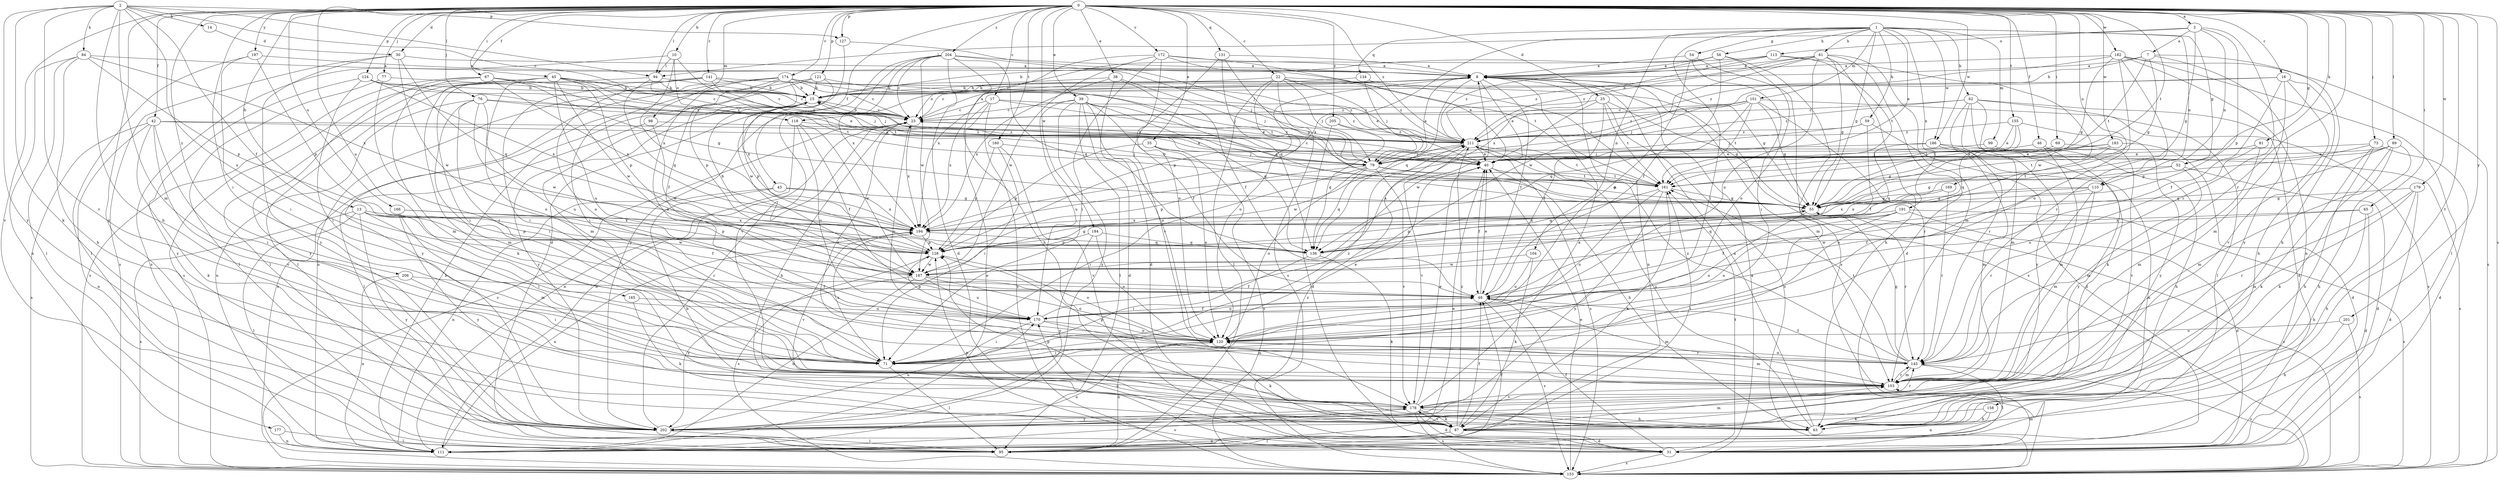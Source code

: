 strict digraph  {
0;
1;
2;
3;
7;
8;
10;
13;
14;
15;
16;
17;
22;
23;
25;
30;
31;
35;
38;
39;
40;
42;
43;
45;
46;
48;
52;
54;
55;
56;
59;
61;
62;
63;
65;
67;
69;
71;
73;
76;
77;
79;
81;
84;
87;
89;
94;
95;
98;
99;
101;
103;
104;
110;
111;
113;
118;
120;
121;
124;
127;
128;
131;
134;
136;
141;
145;
153;
155;
158;
160;
161;
165;
166;
169;
170;
172;
174;
177;
178;
179;
182;
183;
184;
186;
187;
191;
194;
197;
201;
202;
204;
205;
206;
211;
0 -> 3  [label=a];
0 -> 10  [label=b];
0 -> 13  [label=b];
0 -> 16  [label=c];
0 -> 17  [label=c];
0 -> 22  [label=c];
0 -> 25  [label=d];
0 -> 30  [label=d];
0 -> 35  [label=e];
0 -> 38  [label=e];
0 -> 39  [label=e];
0 -> 42  [label=f];
0 -> 43  [label=f];
0 -> 45  [label=f];
0 -> 46  [label=f];
0 -> 52  [label=g];
0 -> 65  [label=i];
0 -> 67  [label=i];
0 -> 69  [label=i];
0 -> 71  [label=i];
0 -> 73  [label=j];
0 -> 76  [label=j];
0 -> 77  [label=j];
0 -> 81  [label=k];
0 -> 89  [label=l];
0 -> 94  [label=l];
0 -> 98  [label=m];
0 -> 121  [label=p];
0 -> 124  [label=p];
0 -> 127  [label=p];
0 -> 131  [label=q];
0 -> 141  [label=r];
0 -> 145  [label=r];
0 -> 153  [label=s];
0 -> 155  [label=t];
0 -> 158  [label=t];
0 -> 160  [label=t];
0 -> 161  [label=t];
0 -> 165  [label=u];
0 -> 166  [label=u];
0 -> 169  [label=u];
0 -> 172  [label=v];
0 -> 174  [label=v];
0 -> 177  [label=v];
0 -> 179  [label=w];
0 -> 182  [label=w];
0 -> 183  [label=w];
0 -> 184  [label=w];
0 -> 186  [label=w];
0 -> 197  [label=y];
0 -> 201  [label=y];
0 -> 202  [label=y];
0 -> 204  [label=z];
0 -> 205  [label=z];
0 -> 206  [label=z];
0 -> 211  [label=z];
1 -> 40  [label=e];
1 -> 52  [label=g];
1 -> 54  [label=g];
1 -> 55  [label=g];
1 -> 56  [label=h];
1 -> 59  [label=h];
1 -> 61  [label=h];
1 -> 62  [label=h];
1 -> 71  [label=i];
1 -> 99  [label=m];
1 -> 101  [label=m];
1 -> 104  [label=n];
1 -> 110  [label=n];
1 -> 134  [label=q];
1 -> 186  [label=w];
1 -> 191  [label=x];
1 -> 194  [label=x];
2 -> 14  [label=b];
2 -> 23  [label=c];
2 -> 48  [label=f];
2 -> 63  [label=h];
2 -> 84  [label=k];
2 -> 87  [label=k];
2 -> 94  [label=l];
2 -> 103  [label=m];
2 -> 127  [label=p];
2 -> 170  [label=u];
2 -> 178  [label=v];
2 -> 202  [label=y];
3 -> 7  [label=a];
3 -> 55  [label=g];
3 -> 94  [label=l];
3 -> 110  [label=n];
3 -> 113  [label=o];
3 -> 128  [label=p];
3 -> 145  [label=r];
7 -> 8  [label=a];
7 -> 15  [label=b];
7 -> 55  [label=g];
7 -> 63  [label=h];
7 -> 161  [label=t];
7 -> 202  [label=y];
8 -> 15  [label=b];
8 -> 23  [label=c];
8 -> 40  [label=e];
8 -> 48  [label=f];
8 -> 55  [label=g];
8 -> 103  [label=m];
8 -> 111  [label=n];
8 -> 118  [label=o];
8 -> 128  [label=p];
8 -> 136  [label=q];
10 -> 40  [label=e];
10 -> 94  [label=l];
10 -> 118  [label=o];
10 -> 153  [label=s];
10 -> 194  [label=x];
13 -> 48  [label=f];
13 -> 71  [label=i];
13 -> 95  [label=l];
13 -> 128  [label=p];
13 -> 153  [label=s];
13 -> 187  [label=w];
13 -> 194  [label=x];
13 -> 202  [label=y];
14 -> 30  [label=d];
15 -> 23  [label=c];
15 -> 128  [label=p];
15 -> 153  [label=s];
15 -> 202  [label=y];
16 -> 15  [label=b];
16 -> 48  [label=f];
16 -> 63  [label=h];
16 -> 103  [label=m];
16 -> 178  [label=v];
16 -> 211  [label=z];
17 -> 23  [label=c];
17 -> 40  [label=e];
17 -> 111  [label=n];
17 -> 153  [label=s];
17 -> 194  [label=x];
17 -> 211  [label=z];
22 -> 15  [label=b];
22 -> 40  [label=e];
22 -> 79  [label=j];
22 -> 95  [label=l];
22 -> 120  [label=o];
22 -> 153  [label=s];
22 -> 161  [label=t];
22 -> 211  [label=z];
23 -> 8  [label=a];
23 -> 15  [label=b];
23 -> 63  [label=h];
23 -> 111  [label=n];
23 -> 145  [label=r];
23 -> 194  [label=x];
23 -> 211  [label=z];
25 -> 23  [label=c];
25 -> 48  [label=f];
25 -> 55  [label=g];
25 -> 153  [label=s];
25 -> 161  [label=t];
25 -> 187  [label=w];
30 -> 8  [label=a];
30 -> 136  [label=q];
30 -> 153  [label=s];
30 -> 187  [label=w];
30 -> 202  [label=y];
31 -> 48  [label=f];
31 -> 103  [label=m];
31 -> 128  [label=p];
31 -> 153  [label=s];
31 -> 161  [label=t];
31 -> 170  [label=u];
35 -> 79  [label=j];
35 -> 120  [label=o];
35 -> 128  [label=p];
35 -> 153  [label=s];
38 -> 15  [label=b];
38 -> 31  [label=d];
38 -> 48  [label=f];
38 -> 79  [label=j];
38 -> 194  [label=x];
39 -> 23  [label=c];
39 -> 31  [label=d];
39 -> 48  [label=f];
39 -> 55  [label=g];
39 -> 95  [label=l];
39 -> 120  [label=o];
39 -> 136  [label=q];
39 -> 170  [label=u];
39 -> 202  [label=y];
40 -> 23  [label=c];
40 -> 48  [label=f];
40 -> 63  [label=h];
40 -> 161  [label=t];
42 -> 40  [label=e];
42 -> 71  [label=i];
42 -> 87  [label=k];
42 -> 111  [label=n];
42 -> 153  [label=s];
42 -> 178  [label=v];
42 -> 211  [label=z];
43 -> 55  [label=g];
43 -> 63  [label=h];
43 -> 111  [label=n];
43 -> 194  [label=x];
45 -> 15  [label=b];
45 -> 23  [label=c];
45 -> 79  [label=j];
45 -> 87  [label=k];
45 -> 95  [label=l];
45 -> 120  [label=o];
45 -> 128  [label=p];
45 -> 153  [label=s];
45 -> 161  [label=t];
45 -> 170  [label=u];
45 -> 187  [label=w];
46 -> 79  [label=j];
46 -> 103  [label=m];
46 -> 202  [label=y];
48 -> 40  [label=e];
48 -> 103  [label=m];
48 -> 153  [label=s];
48 -> 170  [label=u];
52 -> 31  [label=d];
52 -> 55  [label=g];
52 -> 103  [label=m];
52 -> 161  [label=t];
54 -> 8  [label=a];
54 -> 71  [label=i];
54 -> 153  [label=s];
54 -> 170  [label=u];
55 -> 15  [label=b];
55 -> 120  [label=o];
55 -> 128  [label=p];
55 -> 145  [label=r];
55 -> 153  [label=s];
55 -> 194  [label=x];
56 -> 8  [label=a];
56 -> 23  [label=c];
56 -> 48  [label=f];
56 -> 71  [label=i];
56 -> 120  [label=o];
56 -> 211  [label=z];
59 -> 31  [label=d];
59 -> 48  [label=f];
59 -> 79  [label=j];
59 -> 211  [label=z];
61 -> 8  [label=a];
61 -> 31  [label=d];
61 -> 55  [label=g];
61 -> 63  [label=h];
61 -> 103  [label=m];
61 -> 170  [label=u];
61 -> 187  [label=w];
61 -> 194  [label=x];
61 -> 211  [label=z];
62 -> 23  [label=c];
62 -> 31  [label=d];
62 -> 87  [label=k];
62 -> 95  [label=l];
62 -> 103  [label=m];
62 -> 145  [label=r];
62 -> 202  [label=y];
62 -> 211  [label=z];
63 -> 8  [label=a];
63 -> 128  [label=p];
63 -> 211  [label=z];
65 -> 31  [label=d];
65 -> 63  [label=h];
65 -> 187  [label=w];
65 -> 194  [label=x];
67 -> 15  [label=b];
67 -> 55  [label=g];
67 -> 103  [label=m];
67 -> 153  [label=s];
67 -> 161  [label=t];
67 -> 194  [label=x];
67 -> 202  [label=y];
69 -> 40  [label=e];
69 -> 178  [label=v];
71 -> 40  [label=e];
71 -> 95  [label=l];
71 -> 194  [label=x];
71 -> 211  [label=z];
73 -> 31  [label=d];
73 -> 63  [label=h];
73 -> 79  [label=j];
73 -> 87  [label=k];
73 -> 161  [label=t];
76 -> 23  [label=c];
76 -> 40  [label=e];
76 -> 71  [label=i];
76 -> 103  [label=m];
76 -> 111  [label=n];
76 -> 170  [label=u];
76 -> 187  [label=w];
77 -> 15  [label=b];
77 -> 95  [label=l];
77 -> 145  [label=r];
79 -> 8  [label=a];
79 -> 55  [label=g];
79 -> 71  [label=i];
79 -> 120  [label=o];
79 -> 128  [label=p];
79 -> 136  [label=q];
79 -> 161  [label=t];
79 -> 178  [label=v];
81 -> 40  [label=e];
81 -> 103  [label=m];
81 -> 120  [label=o];
84 -> 8  [label=a];
84 -> 63  [label=h];
84 -> 95  [label=l];
84 -> 111  [label=n];
84 -> 128  [label=p];
84 -> 194  [label=x];
87 -> 31  [label=d];
87 -> 48  [label=f];
87 -> 95  [label=l];
87 -> 103  [label=m];
87 -> 111  [label=n];
87 -> 161  [label=t];
87 -> 178  [label=v];
87 -> 211  [label=z];
89 -> 40  [label=e];
89 -> 55  [label=g];
89 -> 63  [label=h];
89 -> 87  [label=k];
89 -> 103  [label=m];
89 -> 136  [label=q];
94 -> 15  [label=b];
94 -> 23  [label=c];
94 -> 71  [label=i];
94 -> 79  [label=j];
94 -> 136  [label=q];
95 -> 40  [label=e];
95 -> 48  [label=f];
95 -> 120  [label=o];
95 -> 211  [label=z];
98 -> 95  [label=l];
98 -> 187  [label=w];
98 -> 211  [label=z];
99 -> 40  [label=e];
99 -> 63  [label=h];
101 -> 23  [label=c];
101 -> 55  [label=g];
101 -> 79  [label=j];
101 -> 136  [label=q];
101 -> 145  [label=r];
101 -> 153  [label=s];
101 -> 161  [label=t];
101 -> 211  [label=z];
103 -> 128  [label=p];
103 -> 145  [label=r];
103 -> 178  [label=v];
104 -> 87  [label=k];
104 -> 170  [label=u];
104 -> 187  [label=w];
110 -> 48  [label=f];
110 -> 55  [label=g];
110 -> 103  [label=m];
110 -> 145  [label=r];
110 -> 194  [label=x];
111 -> 15  [label=b];
111 -> 120  [label=o];
111 -> 178  [label=v];
111 -> 194  [label=x];
113 -> 8  [label=a];
113 -> 15  [label=b];
113 -> 161  [label=t];
113 -> 187  [label=w];
113 -> 211  [label=z];
118 -> 48  [label=f];
118 -> 111  [label=n];
118 -> 170  [label=u];
118 -> 187  [label=w];
118 -> 211  [label=z];
120 -> 23  [label=c];
120 -> 71  [label=i];
120 -> 87  [label=k];
120 -> 103  [label=m];
120 -> 145  [label=r];
121 -> 15  [label=b];
121 -> 71  [label=i];
121 -> 103  [label=m];
121 -> 161  [label=t];
121 -> 187  [label=w];
124 -> 15  [label=b];
124 -> 40  [label=e];
124 -> 71  [label=i];
124 -> 194  [label=x];
124 -> 202  [label=y];
124 -> 211  [label=z];
127 -> 31  [label=d];
127 -> 79  [label=j];
128 -> 15  [label=b];
128 -> 55  [label=g];
128 -> 120  [label=o];
128 -> 153  [label=s];
128 -> 187  [label=w];
131 -> 8  [label=a];
131 -> 55  [label=g];
131 -> 136  [label=q];
131 -> 178  [label=v];
134 -> 15  [label=b];
134 -> 79  [label=j];
134 -> 153  [label=s];
136 -> 71  [label=i];
136 -> 87  [label=k];
141 -> 15  [label=b];
141 -> 23  [label=c];
141 -> 71  [label=i];
141 -> 95  [label=l];
141 -> 120  [label=o];
141 -> 211  [label=z];
145 -> 48  [label=f];
145 -> 55  [label=g];
145 -> 95  [label=l];
145 -> 103  [label=m];
145 -> 120  [label=o];
145 -> 153  [label=s];
145 -> 161  [label=t];
145 -> 211  [label=z];
153 -> 8  [label=a];
153 -> 23  [label=c];
153 -> 40  [label=e];
155 -> 40  [label=e];
155 -> 136  [label=q];
155 -> 161  [label=t];
155 -> 202  [label=y];
155 -> 211  [label=z];
158 -> 63  [label=h];
158 -> 87  [label=k];
158 -> 111  [label=n];
160 -> 71  [label=i];
160 -> 79  [label=j];
160 -> 128  [label=p];
160 -> 178  [label=v];
161 -> 55  [label=g];
161 -> 87  [label=k];
161 -> 120  [label=o];
161 -> 136  [label=q];
161 -> 202  [label=y];
165 -> 87  [label=k];
165 -> 170  [label=u];
166 -> 103  [label=m];
166 -> 128  [label=p];
166 -> 194  [label=x];
166 -> 202  [label=y];
169 -> 55  [label=g];
169 -> 145  [label=r];
169 -> 194  [label=x];
170 -> 8  [label=a];
170 -> 48  [label=f];
170 -> 71  [label=i];
170 -> 103  [label=m];
170 -> 120  [label=o];
170 -> 128  [label=p];
172 -> 8  [label=a];
172 -> 40  [label=e];
172 -> 71  [label=i];
172 -> 120  [label=o];
172 -> 161  [label=t];
172 -> 187  [label=w];
172 -> 194  [label=x];
174 -> 15  [label=b];
174 -> 23  [label=c];
174 -> 48  [label=f];
174 -> 79  [label=j];
174 -> 111  [label=n];
174 -> 120  [label=o];
174 -> 128  [label=p];
174 -> 194  [label=x];
174 -> 202  [label=y];
174 -> 211  [label=z];
177 -> 95  [label=l];
177 -> 111  [label=n];
178 -> 8  [label=a];
178 -> 31  [label=d];
178 -> 40  [label=e];
178 -> 63  [label=h];
178 -> 87  [label=k];
178 -> 145  [label=r];
178 -> 153  [label=s];
178 -> 202  [label=y];
179 -> 31  [label=d];
179 -> 55  [label=g];
179 -> 63  [label=h];
179 -> 103  [label=m];
179 -> 145  [label=r];
182 -> 8  [label=a];
182 -> 55  [label=g];
182 -> 95  [label=l];
182 -> 111  [label=n];
182 -> 120  [label=o];
182 -> 145  [label=r];
182 -> 153  [label=s];
182 -> 211  [label=z];
183 -> 31  [label=d];
183 -> 40  [label=e];
183 -> 55  [label=g];
183 -> 79  [label=j];
183 -> 120  [label=o];
184 -> 120  [label=o];
184 -> 128  [label=p];
184 -> 136  [label=q];
184 -> 202  [label=y];
186 -> 79  [label=j];
186 -> 103  [label=m];
186 -> 111  [label=n];
186 -> 136  [label=q];
186 -> 153  [label=s];
187 -> 48  [label=f];
187 -> 111  [label=n];
187 -> 120  [label=o];
187 -> 170  [label=u];
187 -> 202  [label=y];
191 -> 31  [label=d];
191 -> 48  [label=f];
191 -> 120  [label=o];
191 -> 136  [label=q];
191 -> 153  [label=s];
191 -> 194  [label=x];
194 -> 128  [label=p];
194 -> 136  [label=q];
194 -> 178  [label=v];
197 -> 8  [label=a];
197 -> 71  [label=i];
197 -> 95  [label=l];
197 -> 128  [label=p];
201 -> 63  [label=h];
201 -> 120  [label=o];
201 -> 153  [label=s];
202 -> 23  [label=c];
202 -> 95  [label=l];
202 -> 170  [label=u];
204 -> 8  [label=a];
204 -> 23  [label=c];
204 -> 31  [label=d];
204 -> 63  [label=h];
204 -> 79  [label=j];
204 -> 136  [label=q];
204 -> 178  [label=v];
204 -> 187  [label=w];
204 -> 194  [label=x];
204 -> 202  [label=y];
205 -> 31  [label=d];
205 -> 136  [label=q];
205 -> 211  [label=z];
206 -> 48  [label=f];
206 -> 71  [label=i];
206 -> 111  [label=n];
211 -> 40  [label=e];
211 -> 79  [label=j];
211 -> 153  [label=s];
211 -> 161  [label=t];
211 -> 178  [label=v];
211 -> 187  [label=w];
}
